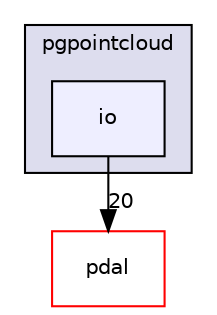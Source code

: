 digraph "pdal/plugins/pgpointcloud/io" {
  compound=true
  node [ fontsize="10", fontname="Helvetica"];
  edge [ labelfontsize="10", labelfontname="Helvetica"];
  subgraph clusterdir_94af07efd44df52c3eaa62edaca52d1e {
    graph [ bgcolor="#ddddee", pencolor="black", label="pgpointcloud" fontname="Helvetica", fontsize="10", URL="dir_94af07efd44df52c3eaa62edaca52d1e.html"]
  dir_633bde2693689ed98e9fd54a54581617 [shape=box, label="io", style="filled", fillcolor="#eeeeff", pencolor="black", URL="dir_633bde2693689ed98e9fd54a54581617.html"];
  }
  dir_37e2adedb6e706efcbfadb5213756005 [shape=box label="pdal" fillcolor="white" style="filled" color="red" URL="dir_37e2adedb6e706efcbfadb5213756005.html"];
  dir_633bde2693689ed98e9fd54a54581617->dir_37e2adedb6e706efcbfadb5213756005 [headlabel="20", labeldistance=1.5 headhref="dir_000097_000050.html"];
}
